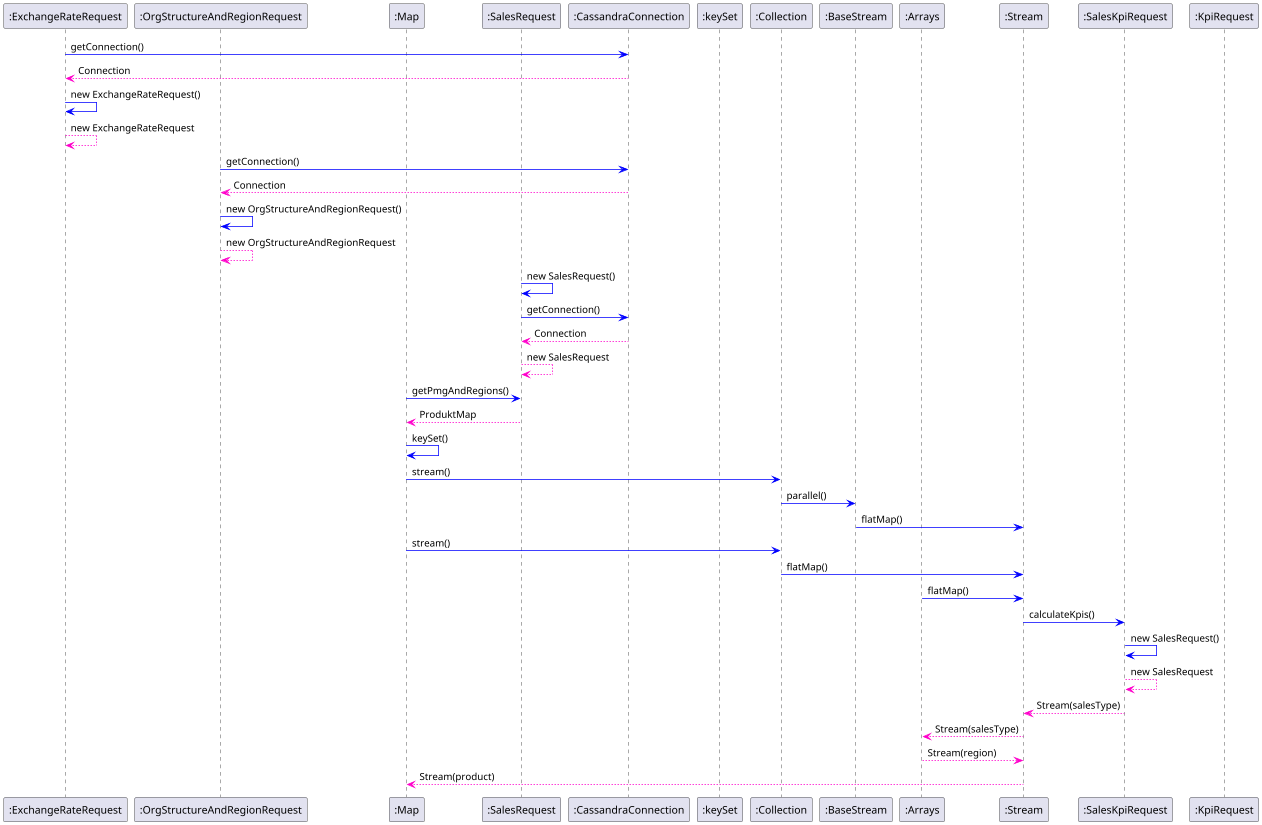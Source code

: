 @startuml

scale 0.75

participant  ":ExchangeRateRequest"
participant  ":OrgStructureAndRegionRequest"
participant  ":Map"
participant  ":SalesRequest"
participant  ":CassandraConnection"
participant  ":keySet"
participant  ":Collection"
participant  ":BaseStream"
participant  ":Arrays"
participant  ":Stream"
participant  ":SalesKpiRequest"
participant  ":KpiRequest"

":ExchangeRateRequest" -[#0000FF]> ":CassandraConnection" : getConnection()
":CassandraConnection" --[#FF00CB]> ":ExchangeRateRequest" : Connection
":ExchangeRateRequest" -[#0000FF]> ":ExchangeRateRequest" : new ExchangeRateRequest()
":ExchangeRateRequest" --[#FF00CB]> ":ExchangeRateRequest" : new ExchangeRateRequest

":OrgStructureAndRegionRequest" -[#0000FF]> ":CassandraConnection" : getConnection()
":CassandraConnection" --[#FF00CB]> ":OrgStructureAndRegionRequest" : Connection
":OrgStructureAndRegionRequest" -[#0000FF]> ":OrgStructureAndRegionRequest" : new OrgStructureAndRegionRequest()
":OrgStructureAndRegionRequest" --[#FF00CB]> ":OrgStructureAndRegionRequest" : new OrgStructureAndRegionRequest

":SalesRequest" -[#0000FF]> ":SalesRequest" : new SalesRequest()
":SalesRequest" -[#0000FF]> ":CassandraConnection" : getConnection()
":CassandraConnection" --[#FF00CB]> ":SalesRequest" : Connection
":SalesRequest" --[#FF00CB]> ":SalesRequest" : new SalesRequest

":Map" -[#0000FF]> ":SalesRequest" : getPmgAndRegions()
":SalesRequest" --[#FF00CB]> ":Map" : ProduktMap


":Map" -[#0000FF]> ":Map"  : keySet()
":Map" -[#0000FF]> ":Collection" : stream()
":Collection" -[#0000FF]> ":BaseStream" : parallel()
":BaseStream" -[#0000FF]> ":Stream" : flatMap()


":Map" -[#0000FF]> ":Collection" : stream()
":Collection" -[#0000FF]> ":Stream" : flatMap()
":Arrays" -[#0000FF]> ":Stream" : flatMap()
":Stream"  -[#0000FF]> ":SalesKpiRequest" : calculateKpis()

":SalesKpiRequest" -[#0000FF]> ":SalesKpiRequest" : new SalesRequest()
":SalesKpiRequest" -[#FF00CB]-> ":SalesKpiRequest" : new SalesRequest
":SalesKpiRequest" -[#FF00CB]-> ":Stream" : Stream(salesType)

":Stream" --[#FF00CB]> ":Arrays" : Stream(salesType)


":Arrays" --[#FF00CB]> ":Stream" : Stream(region)
":Stream" --[#FF00CB]> ":Map" : Stream(product)






@enduml